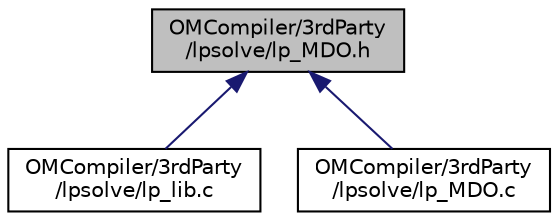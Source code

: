 digraph "OMCompiler/3rdParty/lpsolve/lp_MDO.h"
{
  edge [fontname="Helvetica",fontsize="10",labelfontname="Helvetica",labelfontsize="10"];
  node [fontname="Helvetica",fontsize="10",shape=record];
  Node2 [label="OMCompiler/3rdParty\l/lpsolve/lp_MDO.h",height=0.2,width=0.4,color="black", fillcolor="grey75", style="filled", fontcolor="black"];
  Node2 -> Node3 [dir="back",color="midnightblue",fontsize="10",style="solid",fontname="Helvetica"];
  Node3 [label="OMCompiler/3rdParty\l/lpsolve/lp_lib.c",height=0.2,width=0.4,color="black", fillcolor="white", style="filled",URL="$d4/d79/lp__lib_8c.html"];
  Node2 -> Node4 [dir="back",color="midnightblue",fontsize="10",style="solid",fontname="Helvetica"];
  Node4 [label="OMCompiler/3rdParty\l/lpsolve/lp_MDO.c",height=0.2,width=0.4,color="black", fillcolor="white", style="filled",URL="$d3/d6c/lp___m_d_o_8c.html"];
}
